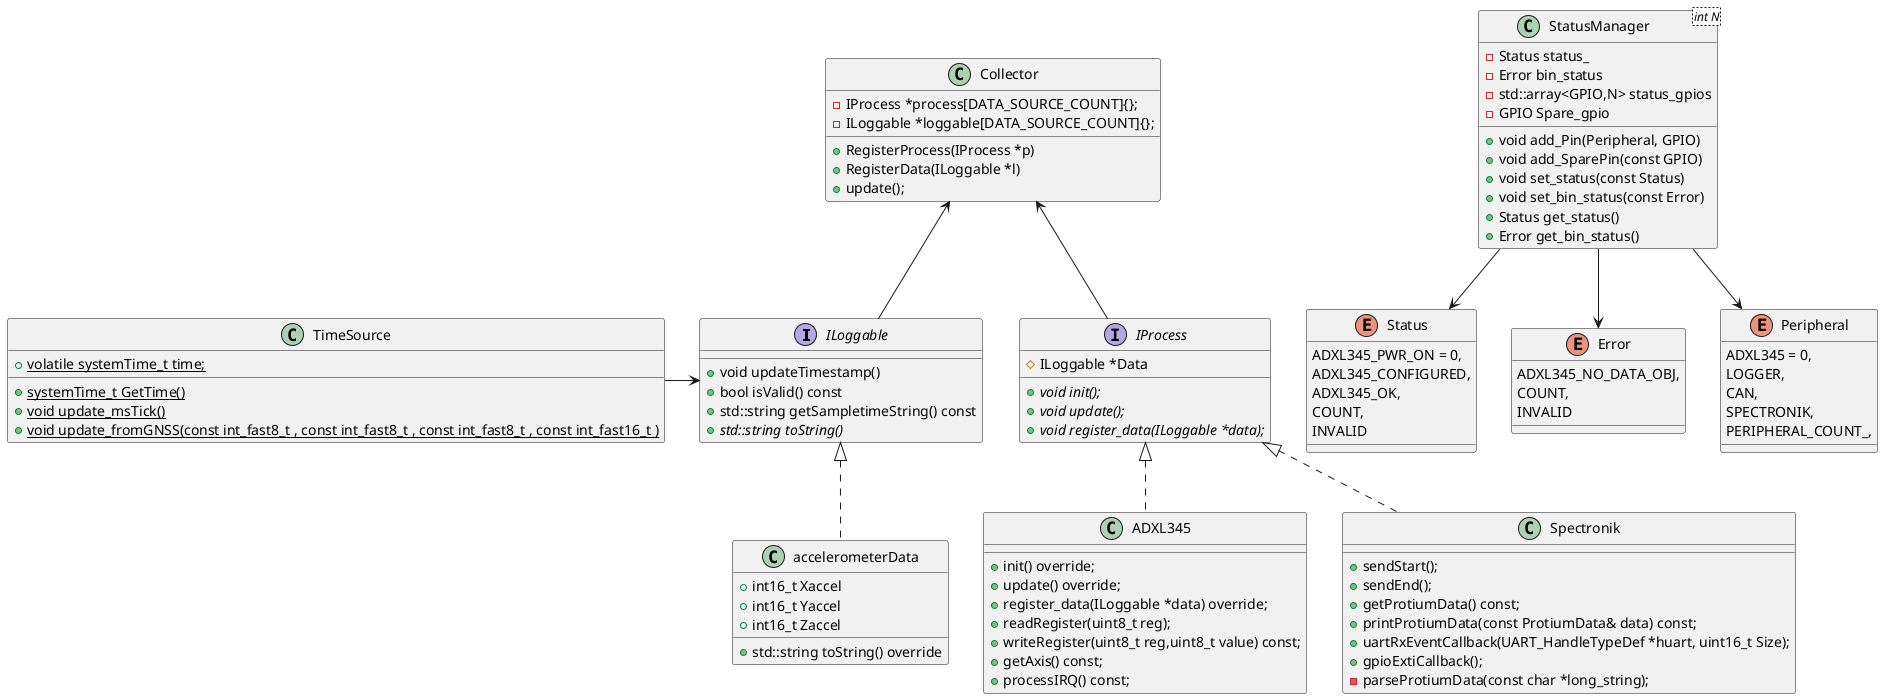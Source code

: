 @startuml
 
Interface ILoggable {
    + void updateTimestamp() 
    + bool isValid() const
    + std::string getSampletimeString() const
    {abstract} + std::string toString()

}

class accelerometerData implements ILoggable {
    + std::string toString() override
    + int16_t Xaccel
    + int16_t Yaccel
    + int16_t Zaccel
}

Interface IProcess {
    # ILoggable *Data
    {abstract} + void init();
    {abstract} + void update();
    {abstract} + void register_data(ILoggable *data);
}


class ADXL345 implements IProcess {
    + init() override;
    + update() override;
    + register_data(ILoggable *data) override;
    + readRegister(uint8_t reg);
    + writeRegister(uint8_t reg,uint8_t value) const;
    + getAxis() const;
    + processIRQ() const;
}

class Spectronik implements IProcess {
    + sendStart();
    + sendEnd();
    + getProtiumData() const;
    + printProtiumData(const ProtiumData& data) const;
    + uartRxEventCallback(UART_HandleTypeDef *huart, uint16_t Size);
    + gpioExtiCallback();
    - parseProtiumData(const char *long_string);
}

class Collector {
    + RegisterProcess(IProcess *p)
    + RegisterData(ILoggable *l)
    + update();
    - IProcess *process[DATA_SOURCE_COUNT]{};
    - ILoggable *loggable[DATA_SOURCE_COUNT]{};
}

class TimeSource {
    + {static} systemTime_t GetTime()
    + volatile {static} systemTime_t time;
    + {static} void update_msTick()
    + {static} void update_fromGNSS(const int_fast8_t , const int_fast8_t , const int_fast8_t , const int_fast16_t ) 
}

enum Status {
    ADXL345_PWR_ON = 0,
    ADXL345_CONFIGURED,
    ADXL345_OK,
    COUNT,
    INVALID

}

enum Error {
    ADXL345_NO_DATA_OBJ,
    COUNT,
    INVALID
}

enum Peripheral {
    ADXL345 = 0,
    LOGGER,
    CAN,
    SPECTRONIK,
    PERIPHERAL_COUNT_,
}

class StatusManager<int N>{
    + void add_Pin(Peripheral, GPIO)
    + void add_SparePin(const GPIO)
    + void set_status(const Status)
    + void set_bin_status(const Error)
    + Status get_status()
    + Error get_bin_status()
    - Status status_
    - Error bin_status
    - std::array<GPIO,N> status_gpios
    - GPIO Spare_gpio
}   

StatusManager --> Peripheral
StatusManager --> Error
StatusManager --> Status

Collector <-- IProcess
Collector <-- ILoggable
TimeSource -> ILoggable

@enduml
